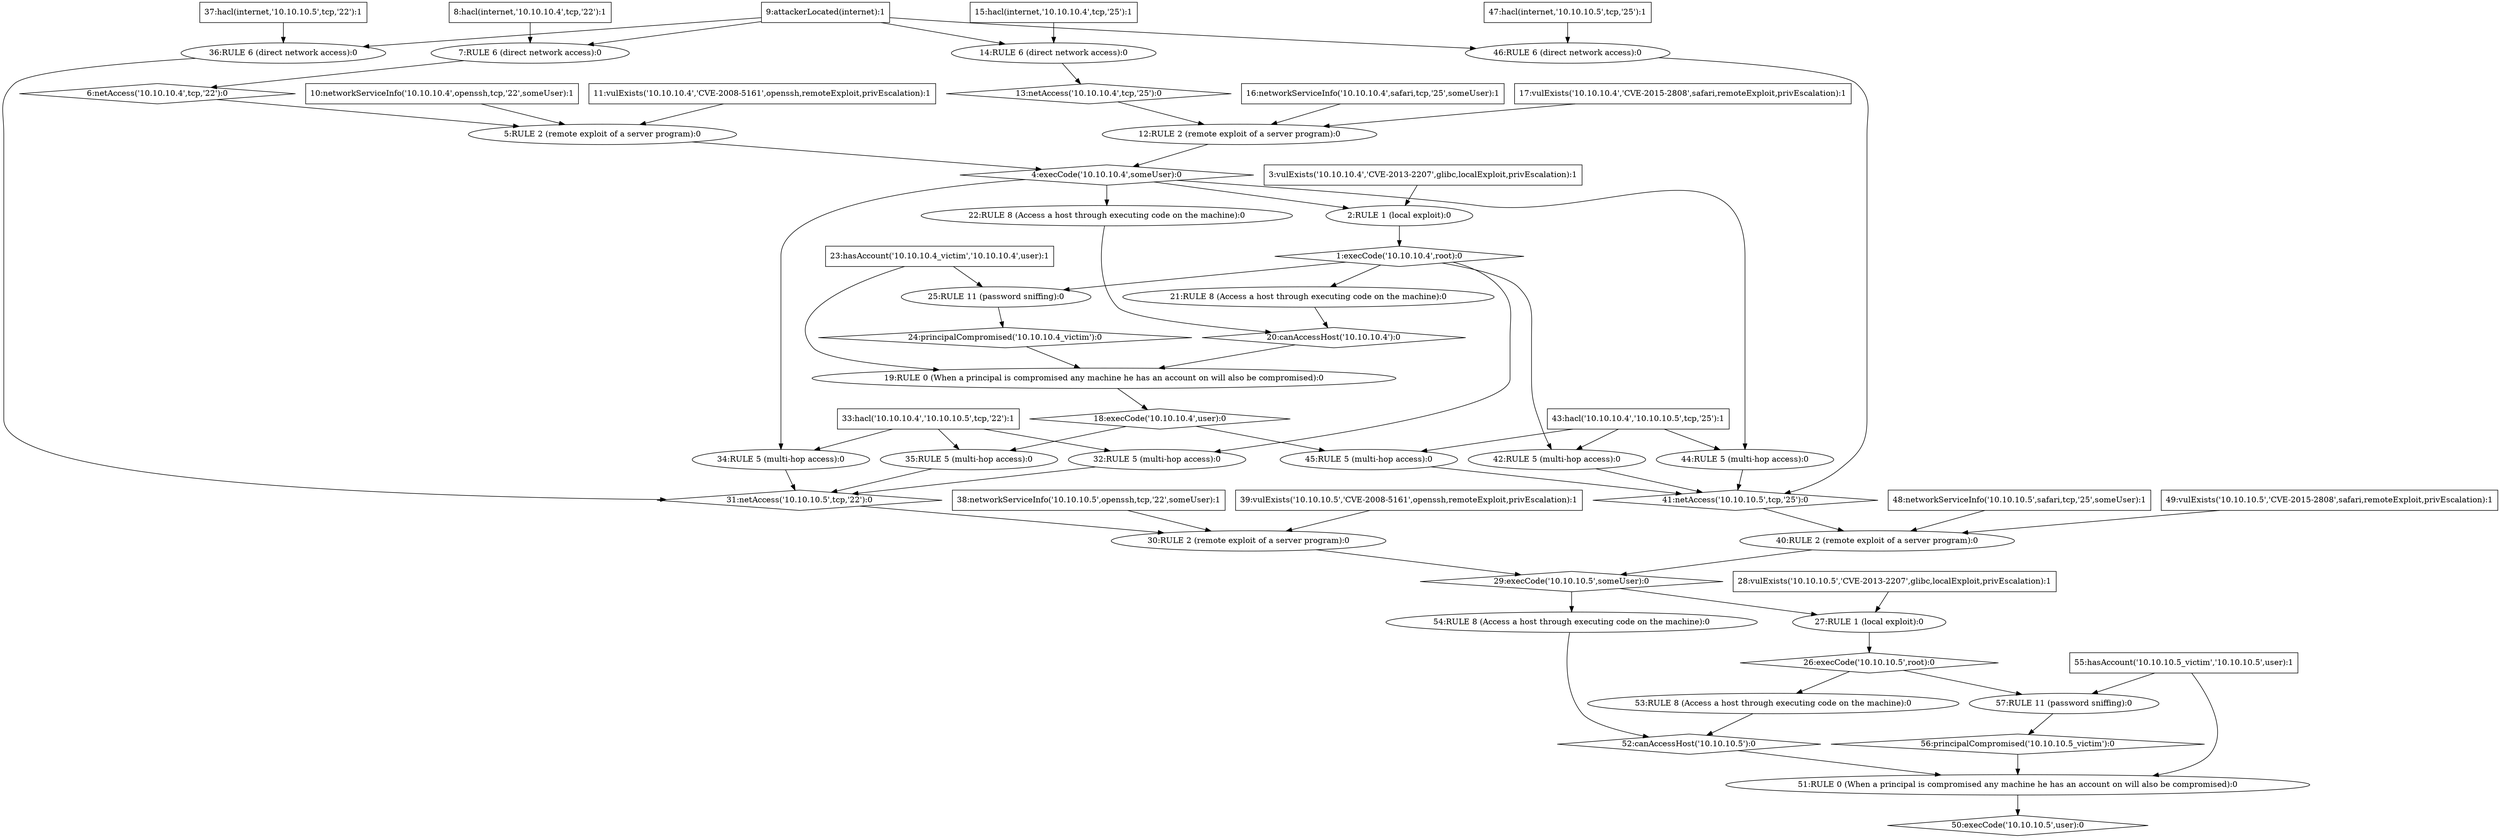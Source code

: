 digraph G {
	1 [label="1:execCode('10.10.10.4',root):0",shape=diamond];
	2 [label="2:RULE 1 (local exploit):0",shape=ellipse];
	3 [label="3:vulExists('10.10.10.4','CVE-2013-2207',glibc,localExploit,privEscalation):1",shape=box];
	4 [label="4:execCode('10.10.10.4',someUser):0",shape=diamond];
	5 [label="5:RULE 2 (remote exploit of a server program):0",shape=ellipse];
	6 [label="6:netAccess('10.10.10.4',tcp,'22'):0",shape=diamond];
	7 [label="7:RULE 6 (direct network access):0",shape=ellipse];
	8 [label="8:hacl(internet,'10.10.10.4',tcp,'22'):1",shape=box];
	9 [label="9:attackerLocated(internet):1",shape=box];
	10 [label="10:networkServiceInfo('10.10.10.4',openssh,tcp,'22',someUser):1",shape=box];
	11 [label="11:vulExists('10.10.10.4','CVE-2008-5161',openssh,remoteExploit,privEscalation):1",shape=box];
	12 [label="12:RULE 2 (remote exploit of a server program):0",shape=ellipse];
	13 [label="13:netAccess('10.10.10.4',tcp,'25'):0",shape=diamond];
	14 [label="14:RULE 6 (direct network access):0",shape=ellipse];
	15 [label="15:hacl(internet,'10.10.10.4',tcp,'25'):1",shape=box];
	16 [label="16:networkServiceInfo('10.10.10.4',safari,tcp,'25',someUser):1",shape=box];
	17 [label="17:vulExists('10.10.10.4','CVE-2015-2808',safari,remoteExploit,privEscalation):1",shape=box];
	18 [label="18:execCode('10.10.10.4',user):0",shape=diamond];
	19 [label="19:RULE 0 (When a principal is compromised any machine he has an account on will also be compromised):0",shape=ellipse];
	20 [label="20:canAccessHost('10.10.10.4'):0",shape=diamond];
	21 [label="21:RULE 8 (Access a host through executing code on the machine):0",shape=ellipse];
	22 [label="22:RULE 8 (Access a host through executing code on the machine):0",shape=ellipse];
	23 [label="23:hasAccount('10.10.10.4_victim','10.10.10.4',user):1",shape=box];
	24 [label="24:principalCompromised('10.10.10.4_victim'):0",shape=diamond];
	25 [label="25:RULE 11 (password sniffing):0",shape=ellipse];
	26 [label="26:execCode('10.10.10.5',root):0",shape=diamond];
	27 [label="27:RULE 1 (local exploit):0",shape=ellipse];
	28 [label="28:vulExists('10.10.10.5','CVE-2013-2207',glibc,localExploit,privEscalation):1",shape=box];
	29 [label="29:execCode('10.10.10.5',someUser):0",shape=diamond];
	30 [label="30:RULE 2 (remote exploit of a server program):0",shape=ellipse];
	31 [label="31:netAccess('10.10.10.5',tcp,'22'):0",shape=diamond];
	32 [label="32:RULE 5 (multi-hop access):0",shape=ellipse];
	33 [label="33:hacl('10.10.10.4','10.10.10.5',tcp,'22'):1",shape=box];
	34 [label="34:RULE 5 (multi-hop access):0",shape=ellipse];
	35 [label="35:RULE 5 (multi-hop access):0",shape=ellipse];
	36 [label="36:RULE 6 (direct network access):0",shape=ellipse];
	37 [label="37:hacl(internet,'10.10.10.5',tcp,'22'):1",shape=box];
	38 [label="38:networkServiceInfo('10.10.10.5',openssh,tcp,'22',someUser):1",shape=box];
	39 [label="39:vulExists('10.10.10.5','CVE-2008-5161',openssh,remoteExploit,privEscalation):1",shape=box];
	40 [label="40:RULE 2 (remote exploit of a server program):0",shape=ellipse];
	41 [label="41:netAccess('10.10.10.5',tcp,'25'):0",shape=diamond];
	42 [label="42:RULE 5 (multi-hop access):0",shape=ellipse];
	43 [label="43:hacl('10.10.10.4','10.10.10.5',tcp,'25'):1",shape=box];
	44 [label="44:RULE 5 (multi-hop access):0",shape=ellipse];
	45 [label="45:RULE 5 (multi-hop access):0",shape=ellipse];
	46 [label="46:RULE 6 (direct network access):0",shape=ellipse];
	47 [label="47:hacl(internet,'10.10.10.5',tcp,'25'):1",shape=box];
	48 [label="48:networkServiceInfo('10.10.10.5',safari,tcp,'25',someUser):1",shape=box];
	49 [label="49:vulExists('10.10.10.5','CVE-2015-2808',safari,remoteExploit,privEscalation):1",shape=box];
	50 [label="50:execCode('10.10.10.5',user):0",shape=diamond];
	51 [label="51:RULE 0 (When a principal is compromised any machine he has an account on will also be compromised):0",shape=ellipse];
	52 [label="52:canAccessHost('10.10.10.5'):0",shape=diamond];
	53 [label="53:RULE 8 (Access a host through executing code on the machine):0",shape=ellipse];
	54 [label="54:RULE 8 (Access a host through executing code on the machine):0",shape=ellipse];
	55 [label="55:hasAccount('10.10.10.5_victim','10.10.10.5',user):1",shape=box];
	56 [label="56:principalCompromised('10.10.10.5_victim'):0",shape=diamond];
	57 [label="57:RULE 11 (password sniffing):0",shape=ellipse];
	3 -> 	2;
	8 -> 	7;
	9 -> 	7;
	7 -> 	6;
	6 -> 	5;
	10 -> 	5;
	11 -> 	5;
	5 -> 	4;
	15 -> 	14;
	9 -> 	14;
	14 -> 	13;
	13 -> 	12;
	16 -> 	12;
	17 -> 	12;
	12 -> 	4;
	4 -> 	2;
	2 -> 	1;
	1 -> 	21;
	21 -> 	20;
	4 -> 	22;
	22 -> 	20;
	20 -> 	19;
	23 -> 	19;
	1 -> 	25;
	23 -> 	25;
	25 -> 	24;
	24 -> 	19;
	19 -> 	18;
	28 -> 	27;
	33 -> 	32;
	1 -> 	32;
	32 -> 	31;
	33 -> 	34;
	4 -> 	34;
	34 -> 	31;
	33 -> 	35;
	18 -> 	35;
	35 -> 	31;
	37 -> 	36;
	9 -> 	36;
	36 -> 	31;
	31 -> 	30;
	38 -> 	30;
	39 -> 	30;
	30 -> 	29;
	43 -> 	42;
	1 -> 	42;
	42 -> 	41;
	43 -> 	44;
	4 -> 	44;
	44 -> 	41;
	43 -> 	45;
	18 -> 	45;
	45 -> 	41;
	47 -> 	46;
	9 -> 	46;
	46 -> 	41;
	41 -> 	40;
	48 -> 	40;
	49 -> 	40;
	40 -> 	29;
	29 -> 	27;
	27 -> 	26;
	26 -> 	53;
	53 -> 	52;
	29 -> 	54;
	54 -> 	52;
	52 -> 	51;
	55 -> 	51;
	26 -> 	57;
	55 -> 	57;
	57 -> 	56;
	56 -> 	51;
	51 -> 	50;
}
